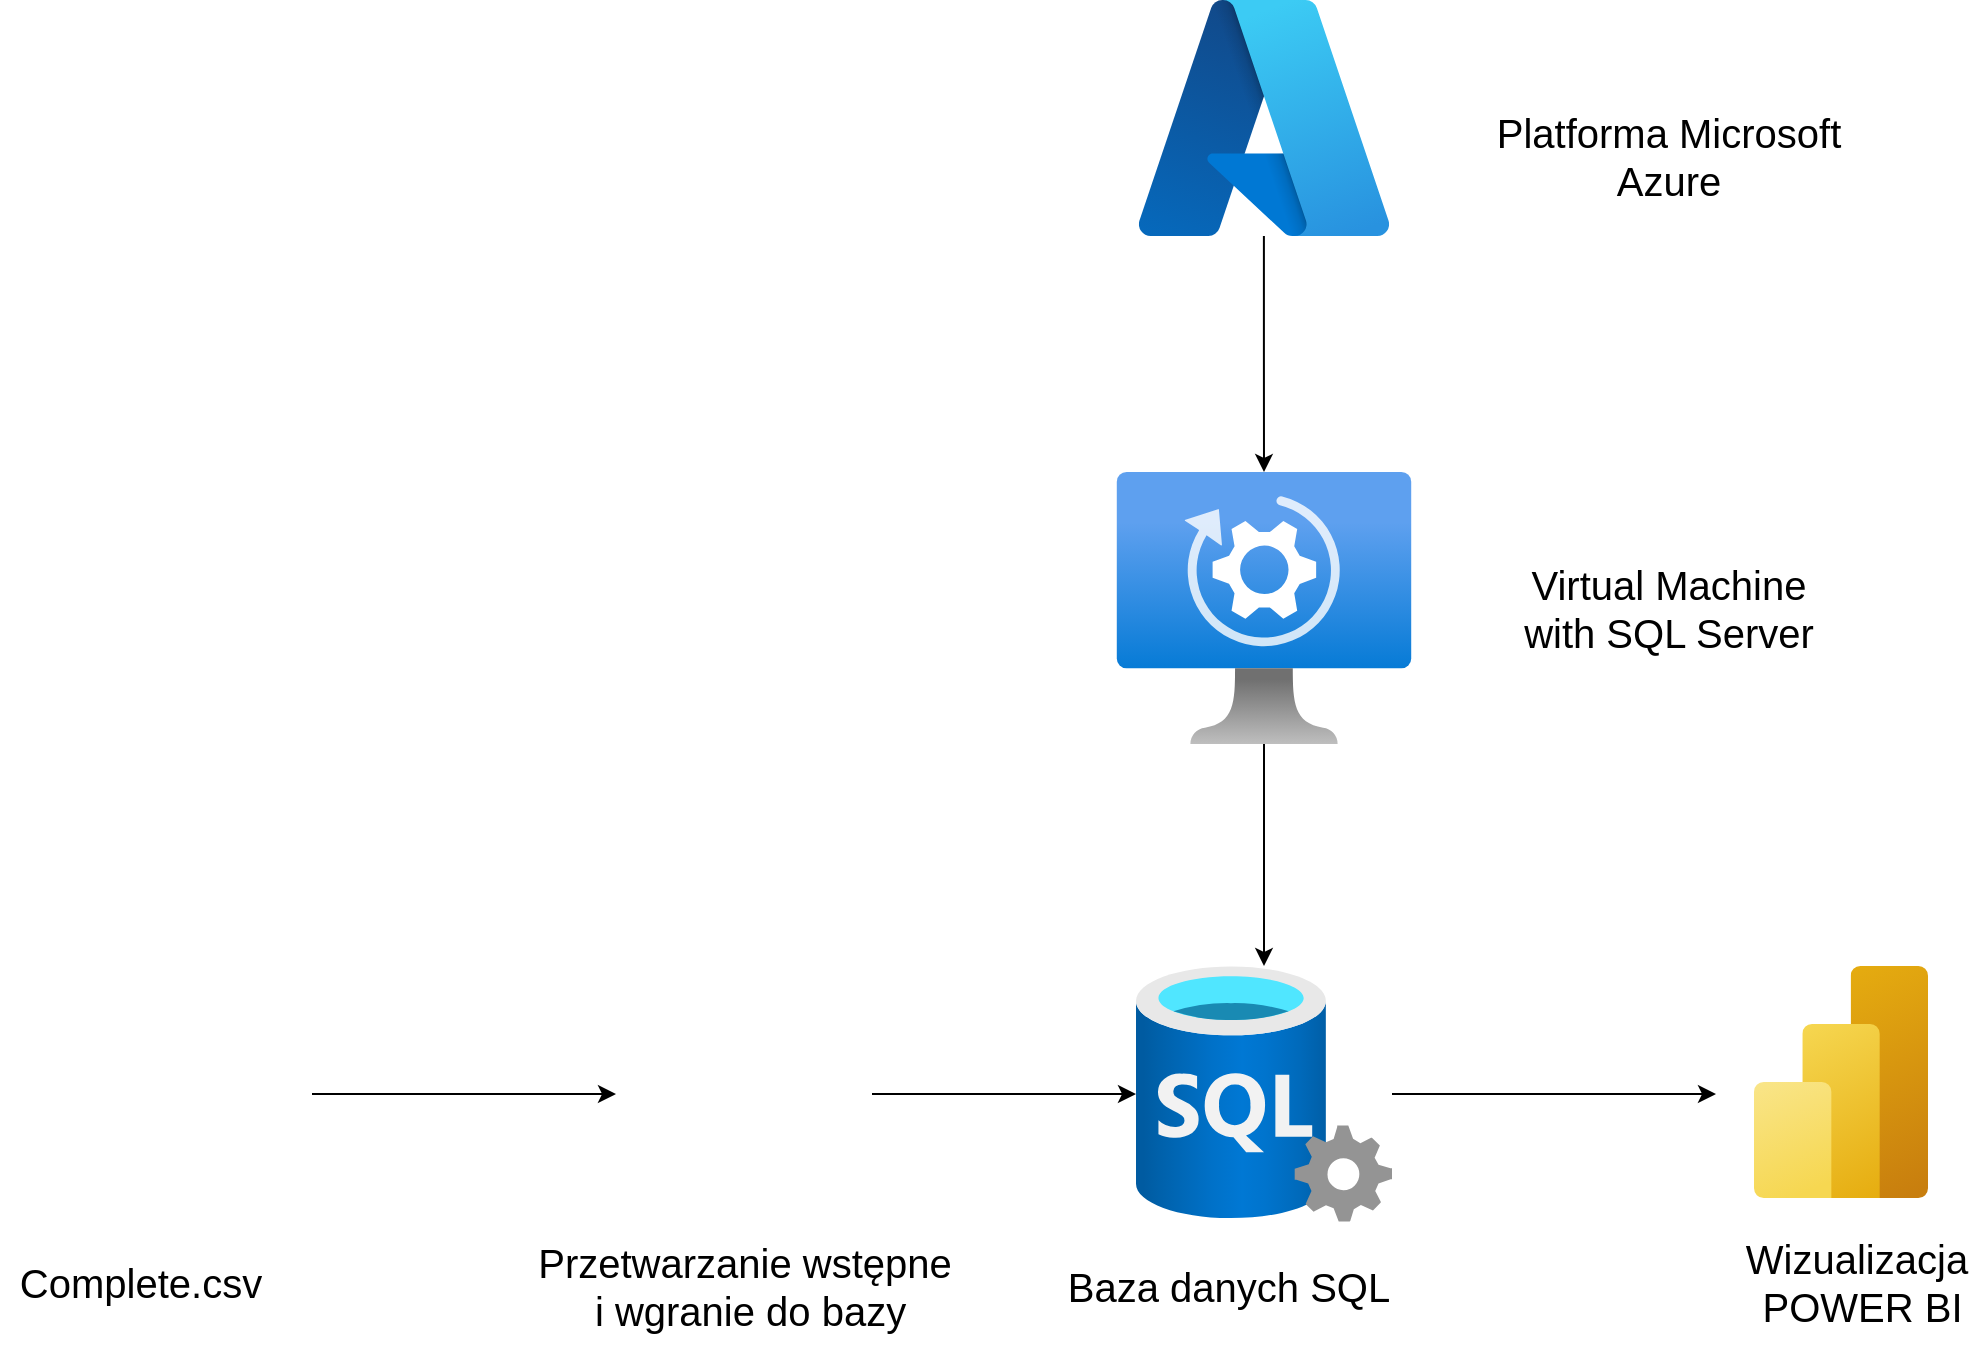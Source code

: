 <mxfile version="26.0.2">
  <diagram name="Strona-1" id="6kA4W0EO6xCrnGYkih6V">
    <mxGraphModel dx="3190" dy="1490" grid="0" gridSize="10" guides="1" tooltips="1" connect="1" arrows="1" fold="1" page="0" pageScale="1" pageWidth="827" pageHeight="1169" math="0" shadow="0">
      <root>
        <mxCell id="0" />
        <mxCell id="1" parent="0" />
        <mxCell id="sPwVMc5W1iM9B2jySbyX-7" style="edgeStyle=orthogonalEdgeStyle;rounded=0;orthogonalLoop=1;jettySize=auto;html=1;entryX=0;entryY=0.5;entryDx=0;entryDy=0;" parent="1" source="sPwVMc5W1iM9B2jySbyX-2" target="sPwVMc5W1iM9B2jySbyX-5" edge="1">
          <mxGeometry relative="1" as="geometry" />
        </mxCell>
        <mxCell id="sPwVMc5W1iM9B2jySbyX-2" value="" style="shape=image;html=1;verticalAlign=top;verticalLabelPosition=bottom;labelBackgroundColor=#ffffff;imageAspect=0;aspect=fixed;image=https://cdn3.iconfinder.com/data/icons/cad-database-presentation-spreadsheet-vector-fil-2/512/19-128.png" parent="1" vertex="1">
          <mxGeometry x="-800" y="200" width="128" height="128" as="geometry" />
        </mxCell>
        <mxCell id="sPwVMc5W1iM9B2jySbyX-4" value="Complete.csv" style="text;html=1;align=center;verticalAlign=middle;resizable=0;points=[];autosize=1;strokeColor=none;fillColor=none;fontSize=20;" parent="1" vertex="1">
          <mxGeometry x="-828" y="338" width="140" height="40" as="geometry" />
        </mxCell>
        <mxCell id="sPwVMc5W1iM9B2jySbyX-10" style="edgeStyle=orthogonalEdgeStyle;rounded=0;orthogonalLoop=1;jettySize=auto;html=1;" parent="1" source="sPwVMc5W1iM9B2jySbyX-5" target="sPwVMc5W1iM9B2jySbyX-8" edge="1">
          <mxGeometry relative="1" as="geometry" />
        </mxCell>
        <mxCell id="sPwVMc5W1iM9B2jySbyX-5" value="" style="shape=image;html=1;verticalAlign=top;verticalLabelPosition=bottom;labelBackgroundColor=#ffffff;imageAspect=0;aspect=fixed;image=https://cdn0.iconfinder.com/data/icons/long-shadow-web-icons/512/python-128.png" parent="1" vertex="1">
          <mxGeometry x="-520" y="200" width="128" height="128" as="geometry" />
        </mxCell>
        <mxCell id="sPwVMc5W1iM9B2jySbyX-8" value="" style="image;aspect=fixed;html=1;points=[];align=center;fontSize=12;image=img/lib/azure2/databases/SQL_Server.svg;" parent="1" vertex="1">
          <mxGeometry x="-260" y="200" width="128" height="128" as="geometry" />
        </mxCell>
        <mxCell id="sPwVMc5W1iM9B2jySbyX-9" value="Przetwarzanie wstępne&lt;div&gt;&amp;nbsp;i wgranie do bazy&lt;/div&gt;" style="text;html=1;align=center;verticalAlign=middle;resizable=0;points=[];autosize=1;strokeColor=none;fillColor=none;fontSize=20;" parent="1" vertex="1">
          <mxGeometry x="-571" y="330" width="230" height="60" as="geometry" />
        </mxCell>
        <mxCell id="sPwVMc5W1iM9B2jySbyX-13" value="Baza danych SQL" style="text;html=1;align=center;verticalAlign=middle;resizable=0;points=[];autosize=1;strokeColor=none;fillColor=none;fontSize=20;" parent="1" vertex="1">
          <mxGeometry x="-304" y="342" width="179" height="36" as="geometry" />
        </mxCell>
        <mxCell id="sPwVMc5W1iM9B2jySbyX-15" style="edgeStyle=orthogonalEdgeStyle;rounded=0;orthogonalLoop=1;jettySize=auto;html=1;entryX=0;entryY=0.5;entryDx=0;entryDy=0;entryPerimeter=0;" parent="1" source="sPwVMc5W1iM9B2jySbyX-8" edge="1">
          <mxGeometry relative="1" as="geometry">
            <mxPoint x="30" y="264" as="targetPoint" />
          </mxGeometry>
        </mxCell>
        <mxCell id="sPwVMc5W1iM9B2jySbyX-19" value="" style="image;aspect=fixed;html=1;points=[];align=center;fontSize=12;image=img/lib/azure2/analytics/Power_BI_Embedded.svg;" parent="1" vertex="1">
          <mxGeometry x="49" y="200" width="87" height="116" as="geometry" />
        </mxCell>
        <mxCell id="sPwVMc5W1iM9B2jySbyX-21" value="Wizualizacja&lt;br&gt;&amp;nbsp;POWER BI" style="text;html=1;align=center;verticalAlign=middle;resizable=0;points=[];autosize=1;strokeColor=none;fillColor=none;fontSize=20;" parent="1" vertex="1">
          <mxGeometry x="35" y="328" width="129" height="60" as="geometry" />
        </mxCell>
        <mxCell id="syBpaIi9tp7jGRFa83fX-2" style="edgeStyle=orthogonalEdgeStyle;rounded=0;orthogonalLoop=1;jettySize=auto;html=1;" edge="1" parent="1" source="syBpaIi9tp7jGRFa83fX-1" target="sPwVMc5W1iM9B2jySbyX-8">
          <mxGeometry relative="1" as="geometry">
            <mxPoint x="-196" y="73" as="sourcePoint" />
          </mxGeometry>
        </mxCell>
        <mxCell id="syBpaIi9tp7jGRFa83fX-1" value="" style="image;aspect=fixed;html=1;points=[];align=center;fontSize=12;image=img/lib/azure2/compute/Automanaged_VM.svg;" vertex="1" parent="1">
          <mxGeometry x="-270.58" y="-47" width="149.16" height="136" as="geometry" />
        </mxCell>
        <mxCell id="syBpaIi9tp7jGRFa83fX-4" style="edgeStyle=orthogonalEdgeStyle;rounded=0;orthogonalLoop=1;jettySize=auto;html=1;" edge="1" parent="1" source="syBpaIi9tp7jGRFa83fX-3" target="syBpaIi9tp7jGRFa83fX-1">
          <mxGeometry relative="1" as="geometry" />
        </mxCell>
        <mxCell id="syBpaIi9tp7jGRFa83fX-3" value="" style="image;aspect=fixed;html=1;points=[];align=center;fontSize=12;image=img/lib/azure2/other/Azure_A.svg;" vertex="1" parent="1">
          <mxGeometry x="-258.57" y="-283" width="125.14" height="118" as="geometry" />
        </mxCell>
        <mxCell id="syBpaIi9tp7jGRFa83fX-5" value="Platforma Microsoft&lt;br&gt;Azure" style="text;html=1;align=center;verticalAlign=middle;resizable=0;points=[];autosize=1;strokeColor=none;fillColor=none;fontSize=20;" vertex="1" parent="1">
          <mxGeometry x="-89.5" y="-235" width="190" height="60" as="geometry" />
        </mxCell>
        <mxCell id="syBpaIi9tp7jGRFa83fX-6" value="Virtual Machine &lt;br&gt;with SQL Server" style="text;html=1;align=center;verticalAlign=middle;resizable=0;points=[];autosize=1;strokeColor=none;fillColor=none;fontSize=20;" vertex="1" parent="1">
          <mxGeometry x="-76" y="-9" width="163" height="60" as="geometry" />
        </mxCell>
      </root>
    </mxGraphModel>
  </diagram>
</mxfile>
